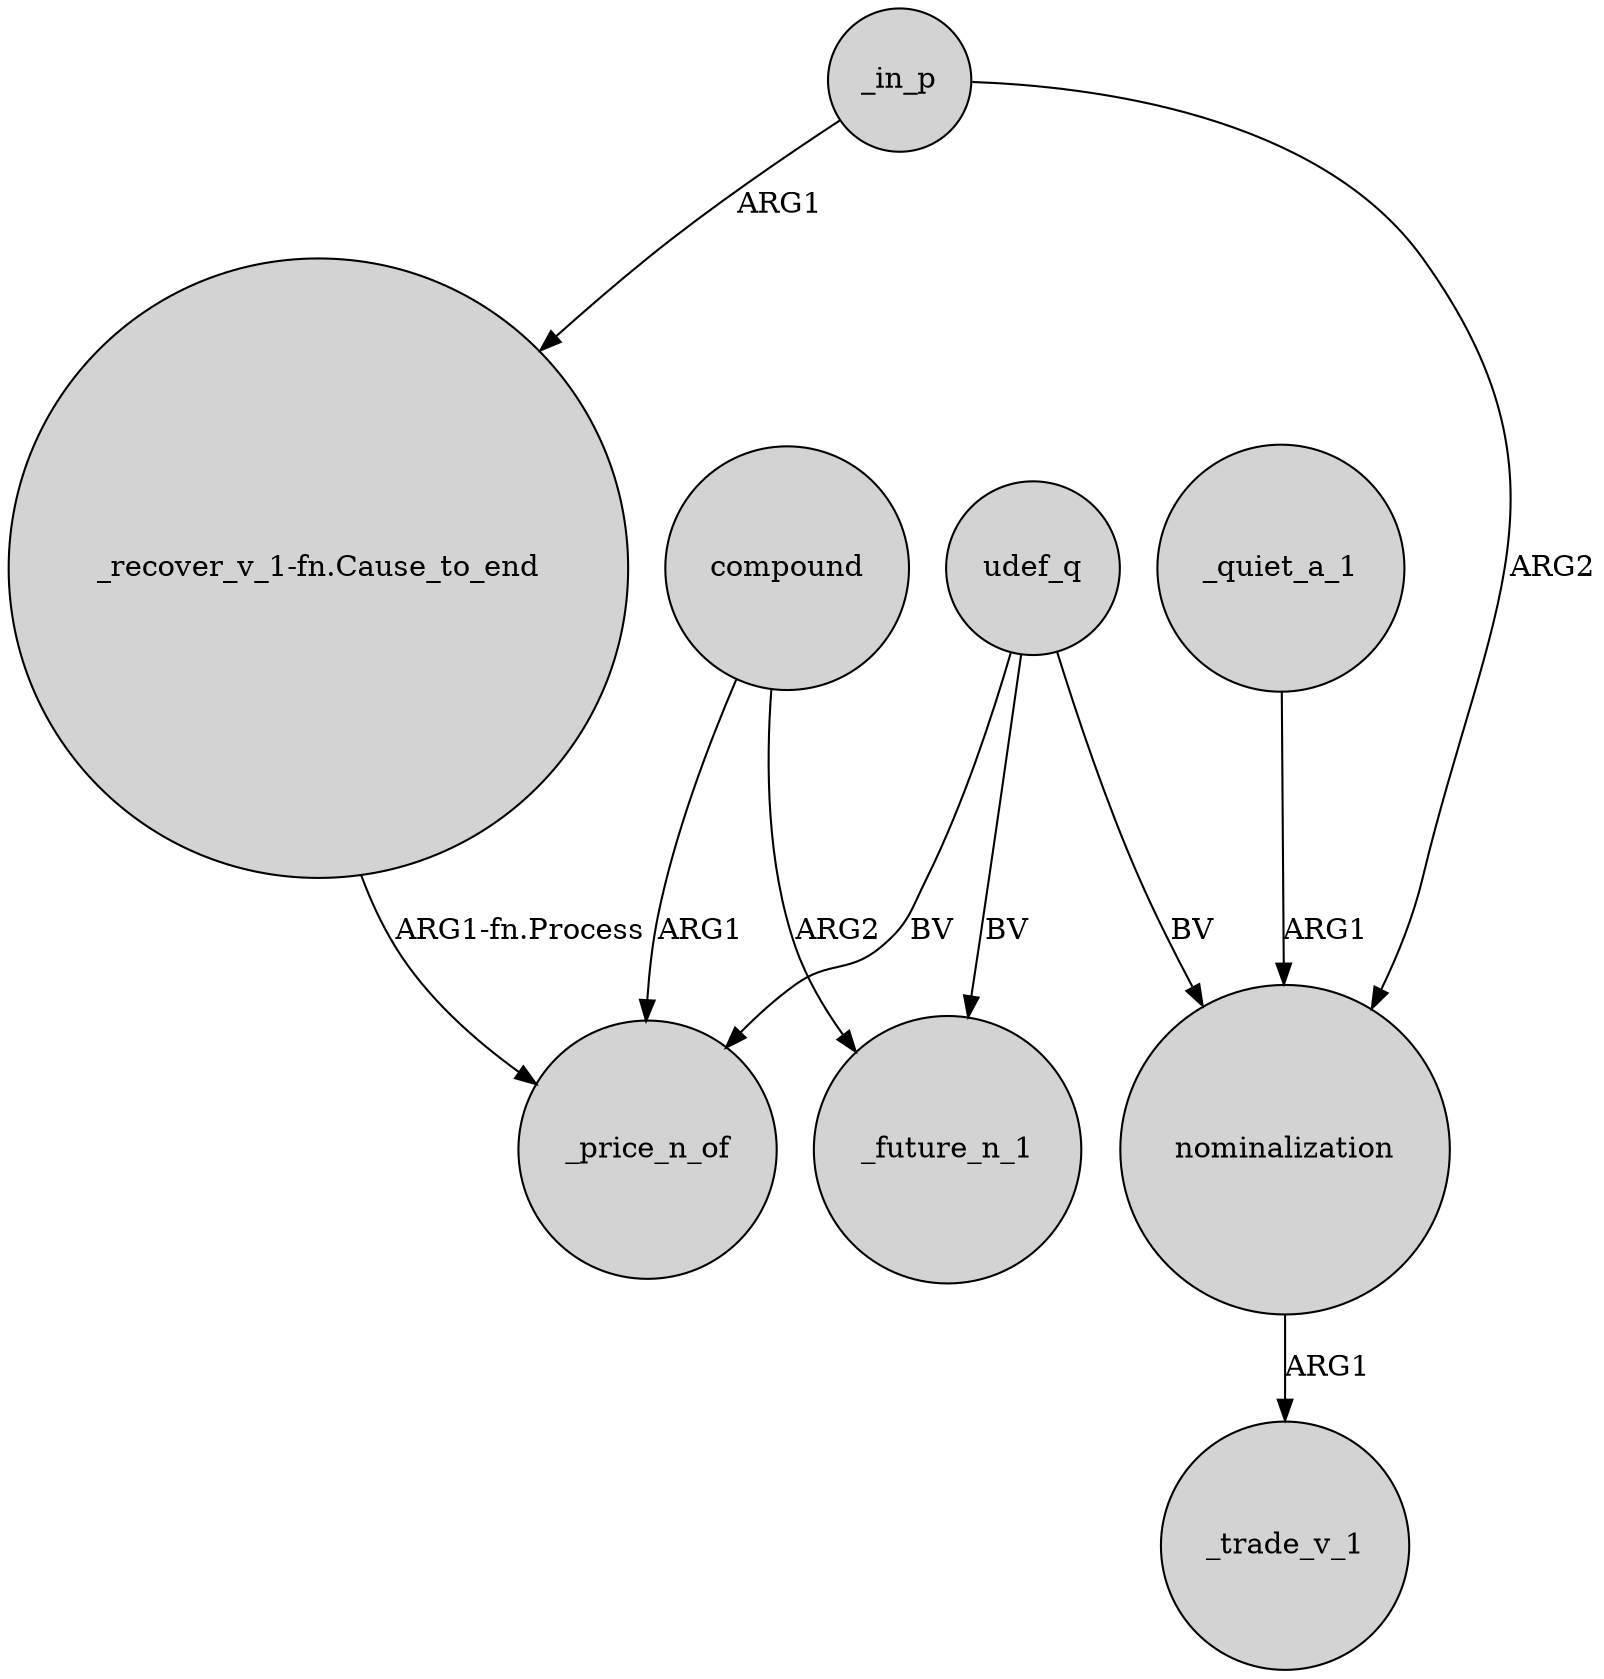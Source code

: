 digraph {
	node [shape=circle style=filled]
	_in_p -> "_recover_v_1-fn.Cause_to_end" [label=ARG1]
	udef_q -> _future_n_1 [label=BV]
	_quiet_a_1 -> nominalization [label=ARG1]
	_in_p -> nominalization [label=ARG2]
	compound -> _price_n_of [label=ARG1]
	"_recover_v_1-fn.Cause_to_end" -> _price_n_of [label="ARG1-fn.Process"]
	udef_q -> _price_n_of [label=BV]
	nominalization -> _trade_v_1 [label=ARG1]
	compound -> _future_n_1 [label=ARG2]
	udef_q -> nominalization [label=BV]
}

